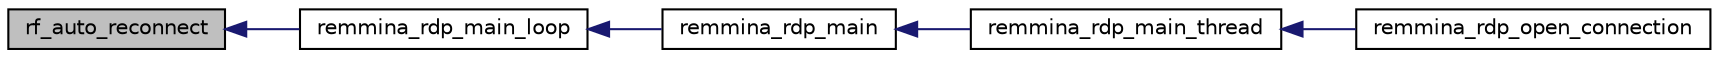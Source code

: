 digraph "rf_auto_reconnect"
{
  edge [fontname="Helvetica",fontsize="10",labelfontname="Helvetica",labelfontsize="10"];
  node [fontname="Helvetica",fontsize="10",shape=record];
  rankdir="LR";
  Node429 [label="rf_auto_reconnect",height=0.2,width=0.4,color="black", fillcolor="grey75", style="filled", fontcolor="black"];
  Node429 -> Node430 [dir="back",color="midnightblue",fontsize="10",style="solid",fontname="Helvetica"];
  Node430 [label="remmina_rdp_main_loop",height=0.2,width=0.4,color="black", fillcolor="white", style="filled",URL="$rdp__plugin_8c.html#adb2d2f801618ad1e5ff14b4ebf2a9eb9"];
  Node430 -> Node431 [dir="back",color="midnightblue",fontsize="10",style="solid",fontname="Helvetica"];
  Node431 [label="remmina_rdp_main",height=0.2,width=0.4,color="black", fillcolor="white", style="filled",URL="$rdp__plugin_8c.html#a12e0199d082d510648cb27168486f4e0"];
  Node431 -> Node432 [dir="back",color="midnightblue",fontsize="10",style="solid",fontname="Helvetica"];
  Node432 [label="remmina_rdp_main_thread",height=0.2,width=0.4,color="black", fillcolor="white", style="filled",URL="$rdp__plugin_8c.html#a3b62e33da1cb6cfa69c44f565ad53c54"];
  Node432 -> Node433 [dir="back",color="midnightblue",fontsize="10",style="solid",fontname="Helvetica"];
  Node433 [label="remmina_rdp_open_connection",height=0.2,width=0.4,color="black", fillcolor="white", style="filled",URL="$rdp__plugin_8c.html#a5f88cb338f10185c43bfc7d711dddee5"];
}
